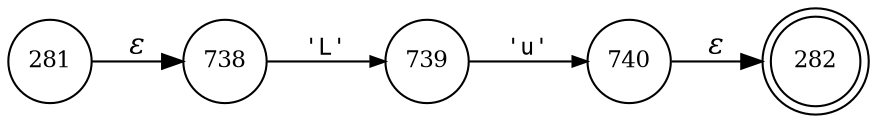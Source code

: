 digraph ATN {
rankdir=LR;
s282[fontsize=11, label="282", shape=doublecircle, fixedsize=true, width=.6];
s738[fontsize=11,label="738", shape=circle, fixedsize=true, width=.55, peripheries=1];
s739[fontsize=11,label="739", shape=circle, fixedsize=true, width=.55, peripheries=1];
s740[fontsize=11,label="740", shape=circle, fixedsize=true, width=.55, peripheries=1];
s281[fontsize=11,label="281", shape=circle, fixedsize=true, width=.55, peripheries=1];
s281 -> s738 [fontname="Times-Italic", label="&epsilon;"];
s738 -> s739 [fontsize=11, fontname="Courier", arrowsize=.7, label = "'L'", arrowhead = normal];
s739 -> s740 [fontsize=11, fontname="Courier", arrowsize=.7, label = "'u'", arrowhead = normal];
s740 -> s282 [fontname="Times-Italic", label="&epsilon;"];
}